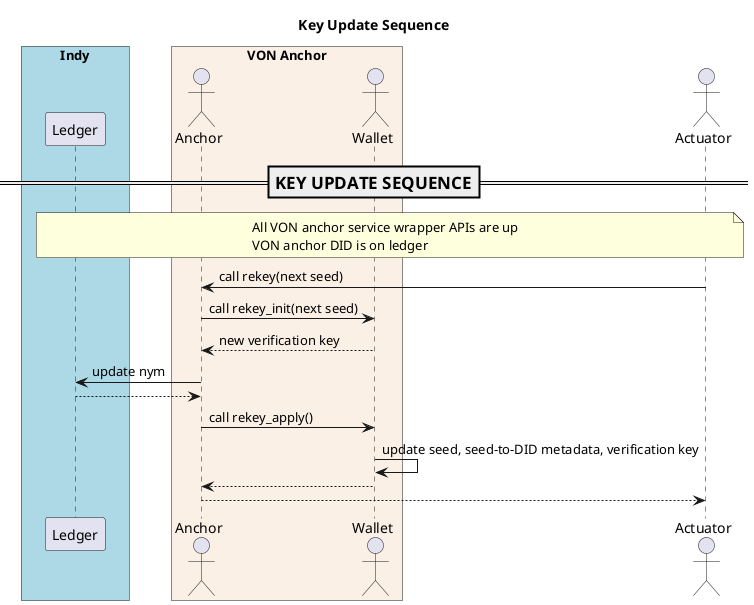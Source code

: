 @startuml
/'
Copyright 2017-2018 Government of Canada - Public Services and Procurement Canada - buyandsell.gc.ca

Licensed under the Apache License, Version 2.0 (the "License");
you may not use this file except in compliance with the License.
You may obtain a copy of the License at

http://www.apache.org/licenses/LICENSE-2.0

Unless required by applicable law or agreed to in writing, software
distributed under the License is distributed on an "AS IS" BASIS,
WITHOUT WARRANTIES OR CONDITIONS OF ANY KIND, either express or implied.
See the License for the specific language governing permissions and
limitations under the License.
'/

skinparam ParticipantPadding 20
skinparam BoxPadding 20

title Key Update Sequence

box "Indy" #LightBlue
    participant "Ledger" as ledger
endbox

box "VON Anchor" #Linen
    actor "Anchor" as an
    actor "Wallet" as wallet
endbox

actor "Actuator" as ator

=== KEY UPDATE SEQUENCE ==
note over ledger, ator
    All VON anchor service wrapper APIs are up
    VON anchor DID is on ledger
endnote

ator -> an: call rekey(next seed)
an -> wallet: call rekey_init(next seed)
wallet --> an: new verification key
an -> ledger: update nym
ledger --> an:
an -> wallet: call rekey_apply()
wallet -> wallet: update seed, seed-to-DID metadata, verification key
wallet --> an:
an --> ator:

@enduml
